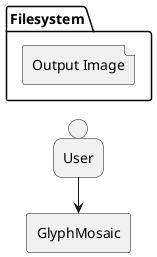 @startuml
left to right direction
skinparam componentStyle uml1

person "User" as usr

agent "GlyphMosaic" as gm

package Filesystem as fs {
  file "Source Image" as si
  file "Source Text" as si
  file "GM Document" as si
  file "Output Image" as si
}


usr -r-> gm

@enduml
